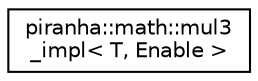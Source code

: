 digraph "Graphical Class Hierarchy"
{
  edge [fontname="Helvetica",fontsize="10",labelfontname="Helvetica",labelfontsize="10"];
  node [fontname="Helvetica",fontsize="10",shape=record];
  rankdir="LR";
  Node0 [label="piranha::math::mul3\l_impl\< T, Enable \>",height=0.2,width=0.4,color="black", fillcolor="white", style="filled",URL="$structpiranha_1_1math_1_1mul3__impl.html",tooltip="Default functor for the implementation of piranha::math::mul3(). "];
}
